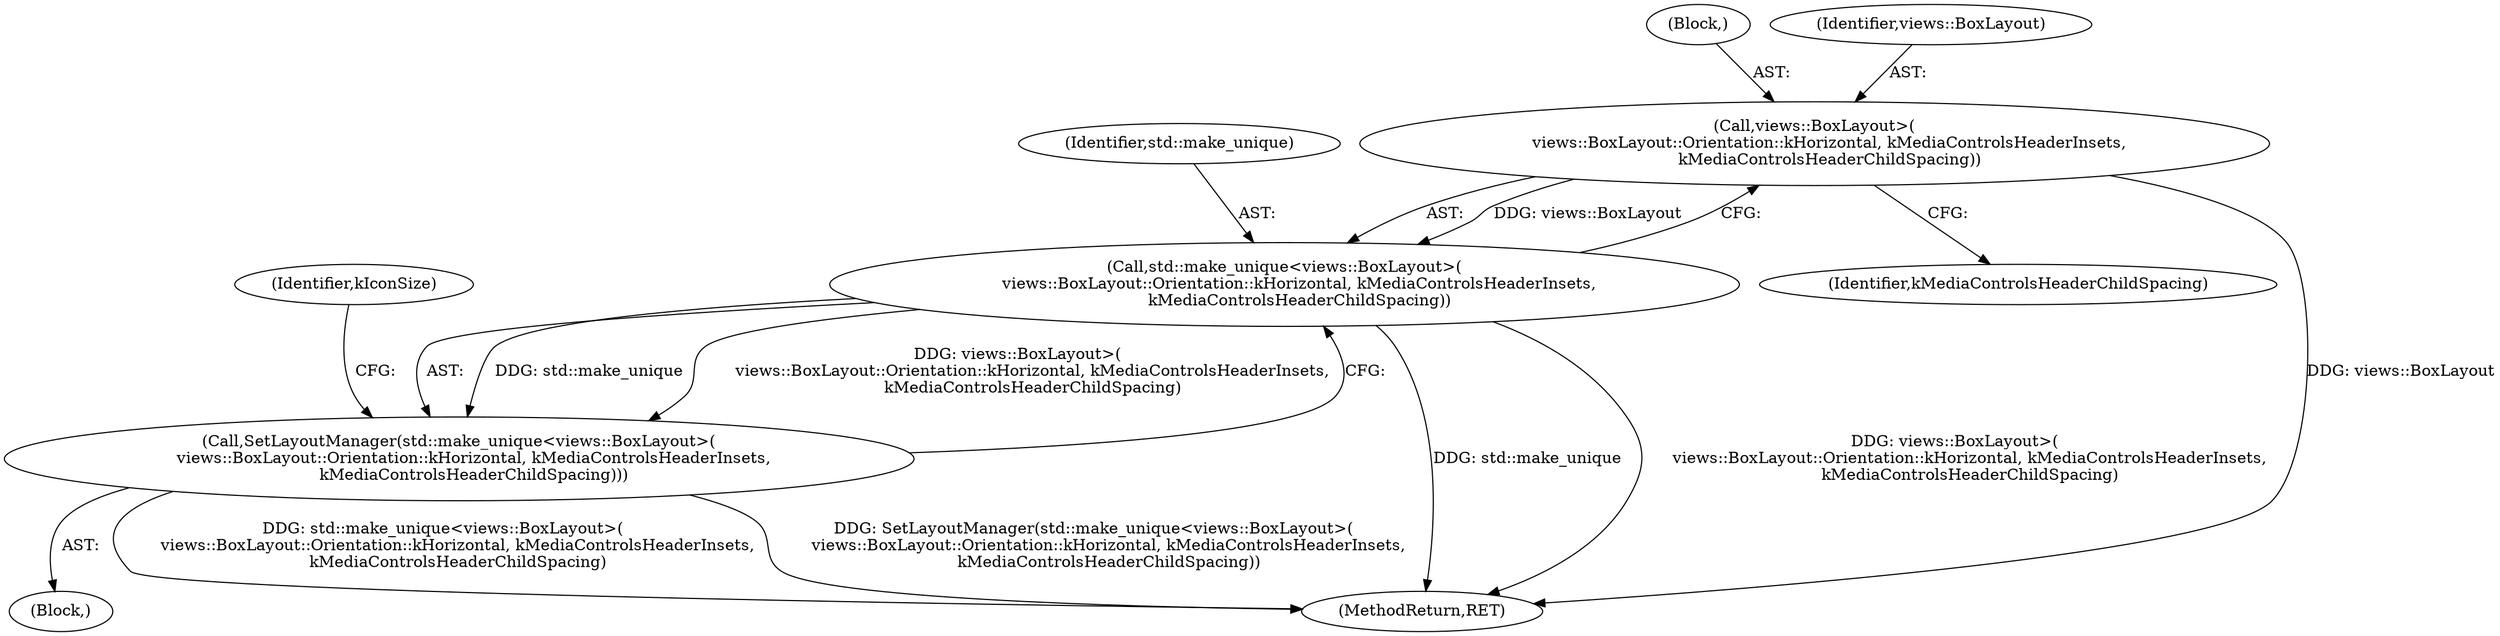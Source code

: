 digraph "1_Chrome_c25b198675380f713a56649c857b4367601d4a3d_6@del" {
"1000105" [label="(Call,views::BoxLayout>(\n      views::BoxLayout::Orientation::kHorizontal, kMediaControlsHeaderInsets,\n      kMediaControlsHeaderChildSpacing))"];
"1000103" [label="(Call,std::make_unique<views::BoxLayout>(\n      views::BoxLayout::Orientation::kHorizontal, kMediaControlsHeaderInsets,\n      kMediaControlsHeaderChildSpacing))"];
"1000102" [label="(Call,SetLayoutManager(std::make_unique<views::BoxLayout>(\n      views::BoxLayout::Orientation::kHorizontal, kMediaControlsHeaderInsets,\n      kMediaControlsHeaderChildSpacing)))"];
"1000111" [label="(Identifier,kMediaControlsHeaderChildSpacing)"];
"1000104" [label="(Identifier,std::make_unique)"];
"1000107" [label="(Block,)"];
"1000106" [label="(Identifier,views::BoxLayout)"];
"1000101" [label="(Block,)"];
"1000102" [label="(Call,SetLayoutManager(std::make_unique<views::BoxLayout>(\n      views::BoxLayout::Orientation::kHorizontal, kMediaControlsHeaderInsets,\n      kMediaControlsHeaderChildSpacing)))"];
"1000103" [label="(Call,std::make_unique<views::BoxLayout>(\n      views::BoxLayout::Orientation::kHorizontal, kMediaControlsHeaderInsets,\n      kMediaControlsHeaderChildSpacing))"];
"1000114" [label="(Identifier,kIconSize)"];
"1000160" [label="(MethodReturn,RET)"];
"1000105" [label="(Call,views::BoxLayout>(\n      views::BoxLayout::Orientation::kHorizontal, kMediaControlsHeaderInsets,\n      kMediaControlsHeaderChildSpacing))"];
"1000105" -> "1000103"  [label="AST: "];
"1000105" -> "1000111"  [label="CFG: "];
"1000106" -> "1000105"  [label="AST: "];
"1000107" -> "1000105"  [label="AST: "];
"1000103" -> "1000105"  [label="CFG: "];
"1000105" -> "1000160"  [label="DDG: views::BoxLayout"];
"1000105" -> "1000103"  [label="DDG: views::BoxLayout"];
"1000103" -> "1000102"  [label="AST: "];
"1000104" -> "1000103"  [label="AST: "];
"1000102" -> "1000103"  [label="CFG: "];
"1000103" -> "1000160"  [label="DDG: std::make_unique"];
"1000103" -> "1000160"  [label="DDG: views::BoxLayout>(\n      views::BoxLayout::Orientation::kHorizontal, kMediaControlsHeaderInsets,\n      kMediaControlsHeaderChildSpacing)"];
"1000103" -> "1000102"  [label="DDG: std::make_unique"];
"1000103" -> "1000102"  [label="DDG: views::BoxLayout>(\n      views::BoxLayout::Orientation::kHorizontal, kMediaControlsHeaderInsets,\n      kMediaControlsHeaderChildSpacing)"];
"1000102" -> "1000101"  [label="AST: "];
"1000114" -> "1000102"  [label="CFG: "];
"1000102" -> "1000160"  [label="DDG: std::make_unique<views::BoxLayout>(\n      views::BoxLayout::Orientation::kHorizontal, kMediaControlsHeaderInsets,\n      kMediaControlsHeaderChildSpacing)"];
"1000102" -> "1000160"  [label="DDG: SetLayoutManager(std::make_unique<views::BoxLayout>(\n      views::BoxLayout::Orientation::kHorizontal, kMediaControlsHeaderInsets,\n      kMediaControlsHeaderChildSpacing))"];
}

